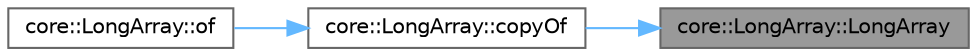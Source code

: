 digraph "core::LongArray::LongArray"
{
 // INTERACTIVE_SVG=YES
 // LATEX_PDF_SIZE
  bgcolor="transparent";
  edge [fontname=Helvetica,fontsize=10,labelfontname=Helvetica,labelfontsize=10];
  node [fontname=Helvetica,fontsize=10,shape=box,height=0.2,width=0.4];
  rankdir="RL";
  Node1 [id="Node000001",label="core::LongArray::LongArray",height=0.2,width=0.4,color="gray40", fillcolor="grey60", style="filled", fontcolor="black",tooltip="Construct new LongArray instance able to contains the given number of values."];
  Node1 -> Node2 [id="edge1_Node000001_Node000002",dir="back",color="steelblue1",style="solid",tooltip=" "];
  Node2 [id="Node000002",label="core::LongArray::copyOf",height=0.2,width=0.4,color="grey40", fillcolor="white", style="filled",URL="$d0/d4a/a00147.html#a68e061258073b550a62723c1686065ae",tooltip="Obtain newly created LongArray instance with primitive long array, such as int8_t[],..."];
  Node2 -> Node3 [id="edge2_Node000002_Node000003",dir="back",color="steelblue1",style="solid",tooltip=" "];
  Node3 [id="Node000003",label="core::LongArray::of",height=0.2,width=0.4,color="grey40", fillcolor="white", style="filled",URL="$d0/d4a/a00147.html#aaf84a8cda83c53ea8bf9776f78d4f45a",tooltip="Obtain newly created LongArray instance with given longs values or code points."];
}

